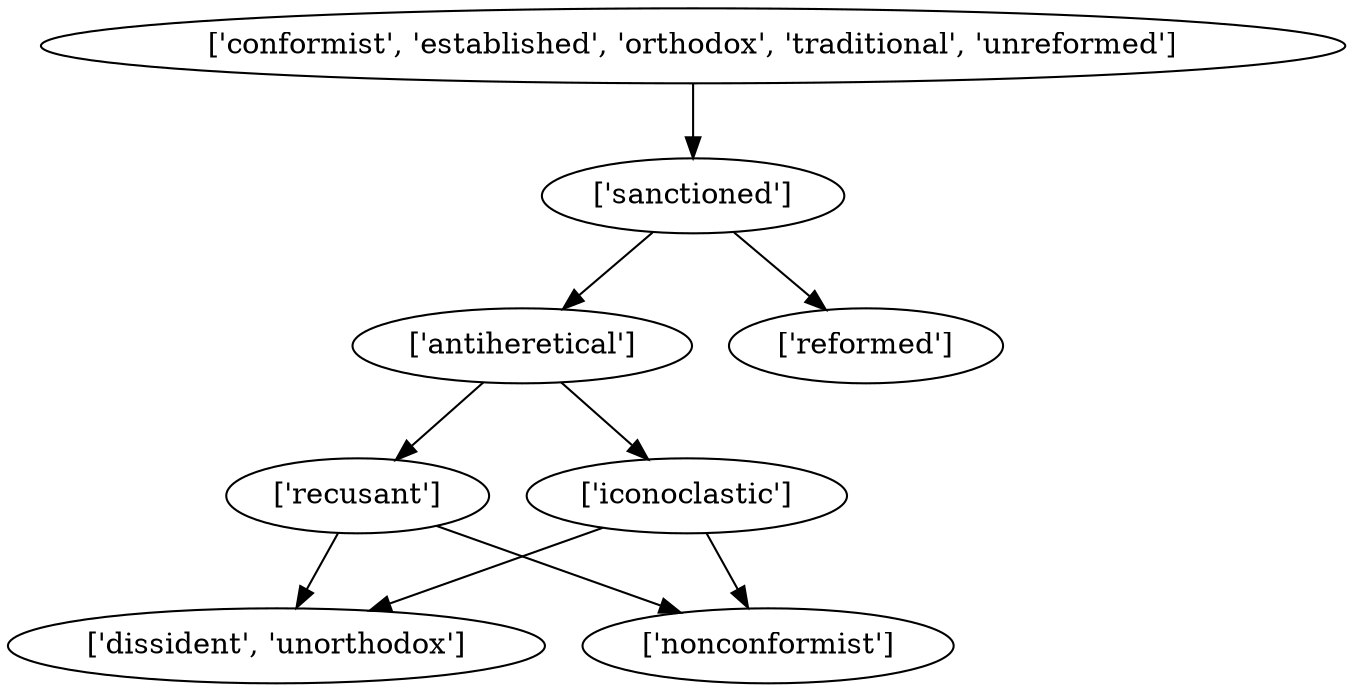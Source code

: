 strict digraph  {
	"['sanctioned']" -> "['antiheretical']";
	"['sanctioned']" -> "['reformed']";
	"['antiheretical']" -> "['recusant']";
	"['antiheretical']" -> "['iconoclastic']";
	"['recusant']" -> "['dissident', 'unorthodox']";
	"['recusant']" -> "['nonconformist']";
	"['iconoclastic']" -> "['dissident', 'unorthodox']";
	"['iconoclastic']" -> "['nonconformist']";
	"['conformist', 'established', 'orthodox', 'traditional', 'unreformed']" -> "['sanctioned']";
}
